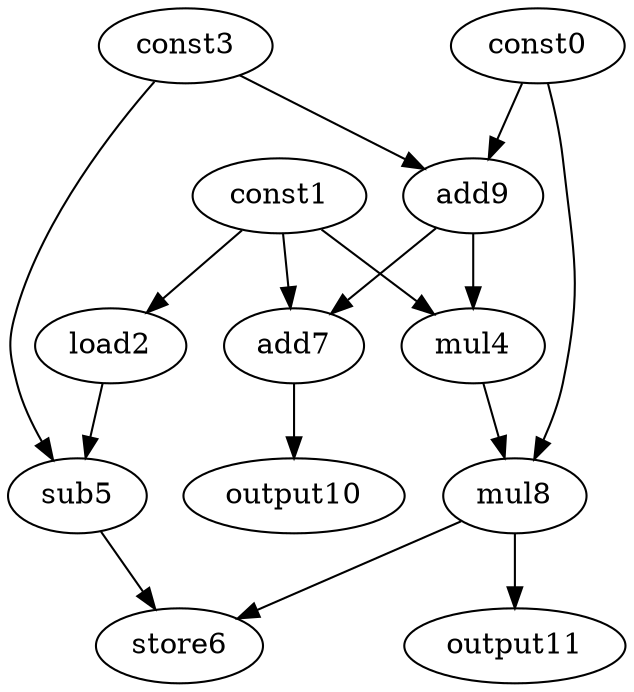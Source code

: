 digraph G { 
const0[opcode=const]; 
const1[opcode=const]; 
load2[opcode=load]; 
const3[opcode=const]; 
mul4[opcode=mul]; 
sub5[opcode=sub]; 
store6[opcode=store]; 
add7[opcode=add]; 
mul8[opcode=mul]; 
add9[opcode=add]; 
output10[opcode=output]; 
output11[opcode=output]; 
const1->load2[operand=0];
const0->add9[operand=0];
const3->add9[operand=1];
add9->mul4[operand=0];
const1->mul4[operand=1];
load2->sub5[operand=0];
const3->sub5[operand=1];
add9->add7[operand=0];
const1->add7[operand=1];
const0->mul8[operand=0];
mul4->mul8[operand=1];
add7->output10[operand=0];
mul8->store6[operand=0];
sub5->store6[operand=1];
mul8->output11[operand=0];
}
